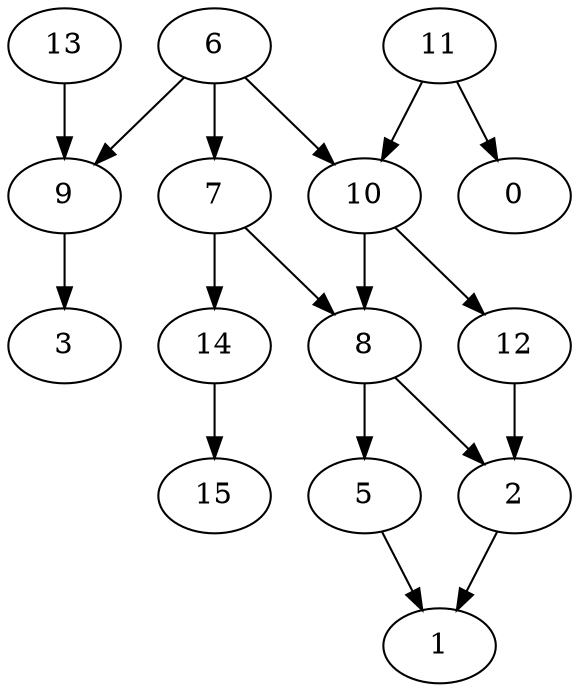 digraph  {
2 [label=2];
1 [label=1];
6 [label=6];
7 [label=7];
9 [label=9];
10 [label=10];
11 [label=11];
0 [label=0];
13 [label=13];
5 [label=5];
8 [label=8];
14 [label=14];
3 [label=3];
12 [label=12];
15 [label=15];
2 -> 1  [key=0];
6 -> 7  [key=0];
6 -> 9  [key=0];
6 -> 10  [key=0];
7 -> 8  [key=0];
7 -> 14  [key=0];
9 -> 3  [key=0];
10 -> 8  [key=0];
10 -> 12  [key=0];
11 -> 10  [key=0];
11 -> 0  [key=0];
13 -> 9  [key=0];
5 -> 1  [key=0];
8 -> 2  [key=0];
8 -> 5  [key=0];
14 -> 15  [key=0];
12 -> 2  [key=0];
}
